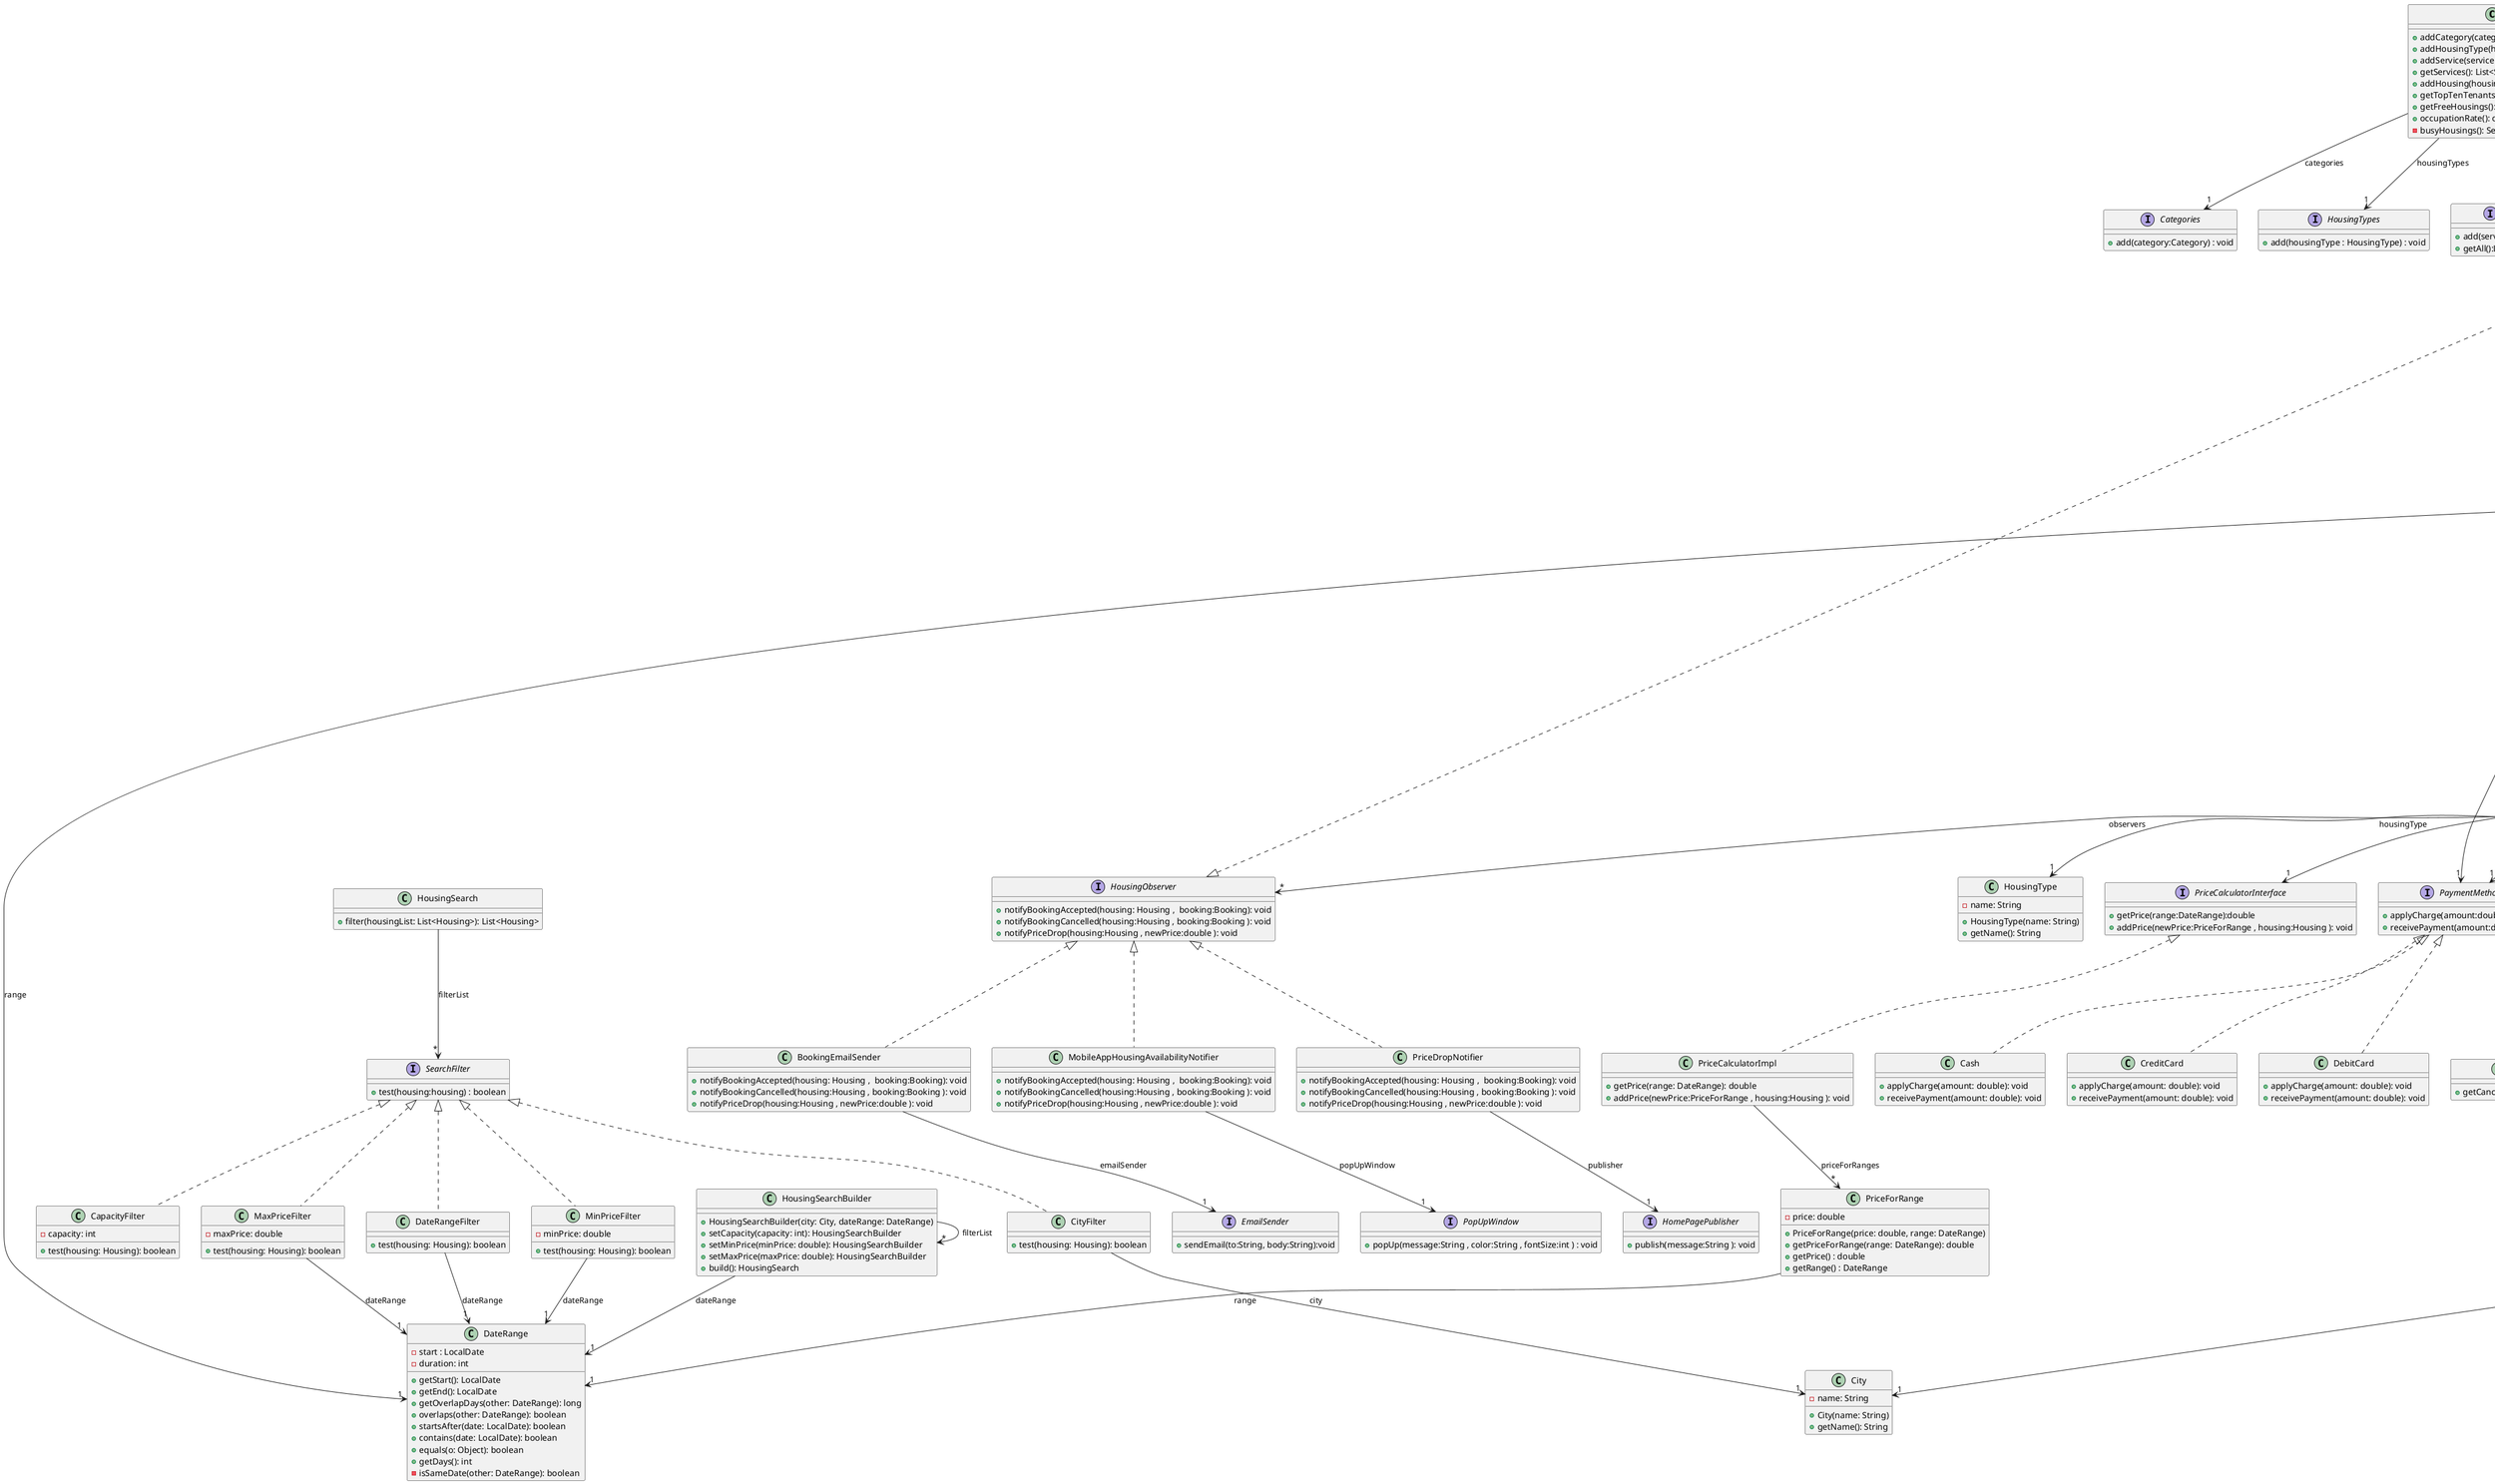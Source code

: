 @startuml tp
class Admin {

    + addCategory(category: Category): void
    + addHousingType(housing: HousingType): void
    + addService(service: Service): void
    + getServices(): List<Service>
    + addHousing(housing: Housing): void
    + getTopTenTenants(): List<Tenant>
    + getFreeHousings(): Set<Housing>
    + occupationRate(): double
    - busyHousings(): Set<Housing>
}

Admin -->"1" Categories :categories
Admin -->"1" HousingTypes :housingTypes
Admin -->"1" Services :services
Admin -->"1" BookingSystem :bookingSystem
Admin -->"*" Housing :housings

class BookingSystem implements HousingObserver{

    + getAllBookings(tenant: Tenant): List<Booking>
    + getAllBookings(): List<Booking>
    + getFutureBookings(tenant: Tenant): List<Booking>
    + getBookingsFromCity(tenant: Tenant, city: City): List<Booking>
    + getBookingCities(tenant: Tenant): List<City>
}

BookingSystem  -->"*"  Booking : confirmedBookings


class Address {
    - houseLocation: String

    + getHouseLocation(): String
    + getCity(): City
    + getCountry(): Country
}
Address -->"1" Country:country
Address -->"1" City:city

class Booking {

    + getTenant(): Tenant
    + getHousing(): Housing
    + getOwner(): Owner
    + getRange(): DateRange
    + checkOut(rankings: List<Ranking>): void
    + startsAfter(date: LocalDate): boolean
    + isOnCity(city: City): boolean
    + getCity(): City
    + isBookedOn(date: LocalDate): boolean
    + isBookedOnRange(range: DateRange): boolean
    + cancelBook(): void
}

Booking --> "1" Housing : housing
Booking --> "1" Tenant : tenant
Booking --> "1" DateRange : range
Booking --> "1" PaymentMethod : paymentMethod

class BookingStatus {

    + isAvailable(range: DateRange): boolean
    + book(booking: Booking, housing: Housing): void
    + cancelBooking(booking: Booking, housing: Housing): void
}

BookingStatus --> "*" Booking : bookings
BookingStatus --> "*" Booking : waitlist

abstract class CancellationPolicy {

    + CancellationPolicy(housing: Housing)
    + getHousing(): Housing
    + getCancellationFee(range: DateRange): double
}

CancellationPolicy -->"1" Housing : housing

class Category {
    - name: String

    + Category(name: String)
    + getName(): String
}

class CategoryScore {
    - score: int

    + CategoryScore(category: Category, score: int)
    + getCategory(): Category
    + getScore(): int
}

CategoryScore -->"1" Category : category

class City {
    - name: String

    + City(name: String)
    + getName(): String
}

class Country {
    - name: String

    + Country(name: String)
    + getName(): String
}

class DateRange {

    - start : LocalDate
    - duration: int

    + getStart(): LocalDate
    + getEnd(): LocalDate
    + getOverlapDays(other: DateRange): long
    + overlaps(other: DateRange): boolean
    + startsAfter(date: LocalDate): boolean
    + contains(date: LocalDate): boolean
    + equals(o: Object): boolean
    + getDays(): int
    - isSameDate(other: DateRange): boolean
}

class Housing implements Rankeable {
    
    - area: float
    - capacity: int
   
    + getPrice(range: DateRange): double
    + getCapacity(): int
    + getAddress(): Address
    + isLocatedIn(city: City): boolean
    + isAvailable(dateRange: DateRange): boolean
    + getOwner(): Owner
    + getRankings(): List<Ranking>
    + addRanking(ranking: Ranking): void
    + getCity(): City
    + getCancelationFee(range: DateRange): double
    + getDefaultPaymentMethod(): PaymentMethod
    + getHousingType(): HousingType
    + book(booking: Booking): void
    + cancelBook(booking: Booking): void
    + priceDropped(newPrice: PriceForRange): void
    + markAsBooked(booking: Booking): void
    + bookingIsCancelled(booking: Booking): void
    + addObserver(observer: HousingObserver): void
    + removeObserver(observer: HousingObserver): void
}

Housing --> "1" HousingType :housingType
Housing --> "1" Address :address
Housing --> "1" Owner : owner
Housing --> "1" CancellationPolicy : cancellationPolicy
Housing --> "1" BookingStatus : bookingStatus
Housing --> "*" HousingObserver : observers
Housing --> "1" PriceCalculatorInterface : priceCalculator
Housing --> "*" PaymentMethod : paymentMethods
Housing --> "1" PaymentMethod : defaultPaymentMethod
Housing --> "*" Service : services
Housing --> "*" Picture : pictures
Housing --> "*" Ranking : rankings
Housing --> "*" HousingStayDetails : stayDetails


class HousingStayDetails {
    - checkIn: LocalDateTime
    - checkOut: LocalDateTime

    + HousingStayDetails(checkIn: LocalDateTime, checkOut: LocalDateTime)
    + getCheckIn(): LocalDateTime
    + getCheckOut(): LocalDateTime
}

class HousingType {
    - name: String

    + HousingType(name: String)
    + getName(): String
}

class Owner extends User implements Rankeable, Ranker{

    + Owner(fullName: String, email: String, phoneNumber: String, createdOn: LocalDateTime, bookingAcceptanceStrategy: BookingAcceptanceStrategy)
    + addRental(rental: Booking): void
    + getRentals(): List<Booking>
    + addRanking(ranking: Ranking): void
    + getRankings(): List<Ranking>
    + rank(ranking: Ranking): void
    + accept(booking: Booking): void
    + cancelBook(booking: Booking): void
}

Owner -->"*" Ranking:rankings
Owner -->"*" Booking:bookings
Owner -->"1" BookingAcceptanceStrategy:bookingAcceptanceStrategy

class Picture {
    - name: String
    - resourceUrl: String

    + Picture(name: String, resourceUrl: String)
    + getName(): String
    + getResourceUrl(): String
}

class PriceForRange {
    - price: double

    + PriceForRange(price: double, range: DateRange)
    + getPriceForRange(range: DateRange): double
    + getPrice() : double
    +getRange() : DateRange
}

PriceForRange -->"1" DateRange: range

class Ranking {
    - comment: String
    - rankedOn: LocalDate

    + Ranking(ranker: Ranker, ranked: Rankeable, comment: String, categoryScores: List<CategoryScore>)
    + getScores(): List<CategoryScore>
    + getComment(): String
    + getRanker(): Ranker
    + getRanked(): Rankeable
    + getRankedOn(): LocalDate
}

Ranking -->"1" Ranker:ranker
Ranking -->"1" Rankeable:ranked
Ranking -->"*" CategoryScore:categoryScores

class Tenant extends User implements Rankeable, Ranker{

    + Tenant(fullName: String, email: String, phoneNumber: String, createdOn: LocalDateTime)
    + addRanking(ranking: Ranking): void
    + getRankings(): List<Ranking>
    + rank(ranking: Ranking): void
    + book(housing: Housing, range: DateRange, paymentMethod: PaymentMethod): void
}

Tenant -->"*" Ranking:rankings

class User {
    - fullName: String
    - email: String
    - phoneNumber: String
    - createdOn: LocalDateTime

    + User(fullName: String, email: String, phoneNumber: String, createdOn: LocalDateTime)
    + getFullName(): String
    + getEmail(): String
    + getPhoneNumber(): String
    + getCreatedOn(): LocalDateTime
}

class BookingEmailSender implements HousingObserver {

    + notifyBookingAccepted(housing: Housing ,  booking:Booking): void
    + notifyBookingCancelled(housing:Housing , booking:Booking ): void
    + notifyPriceDrop(housing:Housing , newPrice:double ): void

}

BookingEmailSender --> "1" EmailSender : emailSender

class Cash  implements PaymentMethod{
    + applyCharge(amount: double): void
    + receivePayment(amount: double): void
}

class CreditCard implements PaymentMethod{
    + applyCharge(amount: double): void
    + receivePayment(amount: double): void
}

class DebitCard implements PaymentMethod {
    + applyCharge(amount: double): void
    + receivePayment(amount: double): void
}

class MobileAppHousingAvailabilityNotifier implements HousingObserver {
    + notifyBookingAccepted(housing: Housing ,  booking:Booking): void
    + notifyBookingCancelled(housing:Housing , booking:Booking ): void
    + notifyPriceDrop(housing:Housing , newPrice:double ): void
}

MobileAppHousingAvailabilityNotifier --> "1" PopUpWindow : popUpWindow

interface PopUpWindow {
    + popUp(message:String , color:String , fontSize:int ) : void

}



class FreeCancellation extends CancellationPolicy{
    - MAX_DAYS_FOR_FREE_CANCELLATION: int

    + getCancellationFee(range: DateRange): double
    - twoDaysRange(range: DateRange): DateRange
}

class IntermediateCancellation extends CancellationPolicy{
    + getCancellationFee(range: DateRange): double
}

class NoCancellation extends CancellationPolicy{
    + getCancellationFee(range: DateRange): double
}

class PriceCalculatorImpl implements PriceCalculatorInterface{

    + getPrice(range: DateRange): double
    + addPrice(newPrice:PriceForRange , housing:Housing ): void
}

PriceCalculatorImpl -->"*" PriceForRange:priceForRanges

class PriceDropNotifier implements HousingObserver {

    + notifyBookingAccepted(housing: Housing ,  booking:Booking): void
    + notifyBookingCancelled(housing:Housing , booking:Booking ): void
    + notifyPriceDrop(housing:Housing , newPrice:double ): void
}

PriceDropNotifier --> "1" HomePagePublisher : publisher

class CapacityFilter implements SearchFilter{
    - capacity: int

    + test(housing: Housing): boolean
}

class CityFilter implements SearchFilter{

    + test(housing: Housing): boolean
}

CityFilter -->"1" City : city

class DateRangeFilter implements SearchFilter{

    + test(housing: Housing): boolean
}

DateRangeFilter -->"1" DateRange:dateRange

class HousingSearch {

    + filter(housingList: List<Housing>): List<Housing>
}

HousingSearch -->"*" SearchFilter:filterList


class MinPriceFilter implements SearchFilter{
    - minPrice: double
    
    + test(housing: Housing): boolean
}

MinPriceFilter -->"1" DateRange:dateRange

class MaxPriceFilter implements SearchFilter{
    - maxPrice: double
    
    + test(housing: Housing): boolean
}

MaxPriceFilter -->"1" DateRange:dateRange

class HousingSearchBuilder {

    + HousingSearchBuilder(city: City, dateRange: DateRange)
    + setCapacity(capacity: int): HousingSearchBuilder
    + setMinPrice(minPrice: double): HousingSearchBuilder
    + setMaxPrice(maxPrice: double): HousingSearchBuilder
    + build(): HousingSearch
}

HousingSearchBuilder -->"*" HousingSearchBuilder:filterList
HousingSearchBuilder -->"1" DateRange: dateRange

class CategoryAverageView {
    - average: double

    + CategoryAverageView(average: double, category: Category)
    + getAverage(): double
    + getCategory(): Category
}

CategoryAverageView -->"1" Category: category

class CommentView {
    - text: String
    - commentedOn: LocalDate

    + CommentView(text: String, commentedOn: LocalDate, by: Ranker, scores: List<CategoryScore>)
    + fromRanking(ranking: Ranking): CommentView
    + getText(): String
    + getCommentedOn(): LocalDate
    + getBy(): Ranker
    + getScores(): List<CategoryScore>
}

CommentView -->"1" Ranker: by
CommentView -->"*" CategoryScore:scores

class HousingView {

    + HousingView(housing: Housing)
    + comments(): List<CommentView>
    + categoryAverages(): List<CategoryAverageView>
    + ownerDetails(): OwnerView
}

HousingView -->"1" Housing: housing

class OwnerRentalView {

    + OwnerRentalView(owner: Owner, currentHousing: Housing)
    + getTotalRentsForHousing(): long
    + getTotalRentsForAllHousings(): int
    + getTotalTimesHasRentedCurrentHousing(): long
    + getRentalsForCurrentHousing(): List<Housing>
}

OwnerRentalView -->"1" Owner: owner
OwnerRentalView -->"1" Housing: housing


class OwnerView {

    + OwnerView(owner: Owner, currentHousing: Housing)
    + getAllScores(): List<Integer>
    + getAverageScore(): double
    + getCreatedOn(): LocalDateTime
    + getOwnerRentalView(): OwnerRentalView
}

OwnerView -->"1" Owner: owner
OwnerView -->"1" Housing: currentHousing



interface SearchFilter {
	+test(housing:housing) : boolean 
}

interface Categories{
	+  add(category:Category) : void
}

interface HousingTypes{
	+ add(housingType : HousingType) : void
}

interface Services{
	+  add(service:Service):void
	+  getAll():List<Service>
}


interface EmailSender {
	+  sendEmail(to:String, body:String):void
}

interface HousingObserver {
    + notifyBookingAccepted(housing: Housing ,  booking:Booking): void
    + notifyBookingCancelled(housing:Housing , booking:Booking ): void
    + notifyPriceDrop(housing:Housing , newPrice:double ): void
}

interface HomePagePublisher {
	+ publish(message:String ): void
}

interface PaymentMethod{
	+applyCharge(amount:double):void
	+ receivePayment(amount:double):void
}

interface PriceCalculatorInterface {
	+ getPrice(range:DateRange):double
    + addPrice(newPrice:PriceForRange , housing:Housing ): void
}


interface Rankeable {
	+ addRanking(ranking:Ranking):void
	+ getRankings():List<Ranking>
}

interface Ranker {
	+ rank(ranking:Ranking):void
}


interface Service {
	+ getName():String
}

interface BookingAcceptanceObservable {
    + addObserver(observer: BookingAcceptedObserver ): void
	+ removeObserver(observer: BookingAcceptedObserver ): void
}

@enduml
